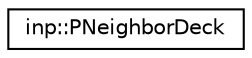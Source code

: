 digraph "Graphical Class Hierarchy"
{
  edge [fontname="Helvetica",fontsize="10",labelfontname="Helvetica",labelfontsize="10"];
  node [fontname="Helvetica",fontsize="10",shape=record];
  rankdir="LR";
  Node0 [label="inp::PNeighborDeck",height=0.2,width=0.4,color="black", fillcolor="white", style="filled",URL="$structinp_1_1PNeighborDeck.html",tooltip="User-input data for particle neighbor search. "];
}

